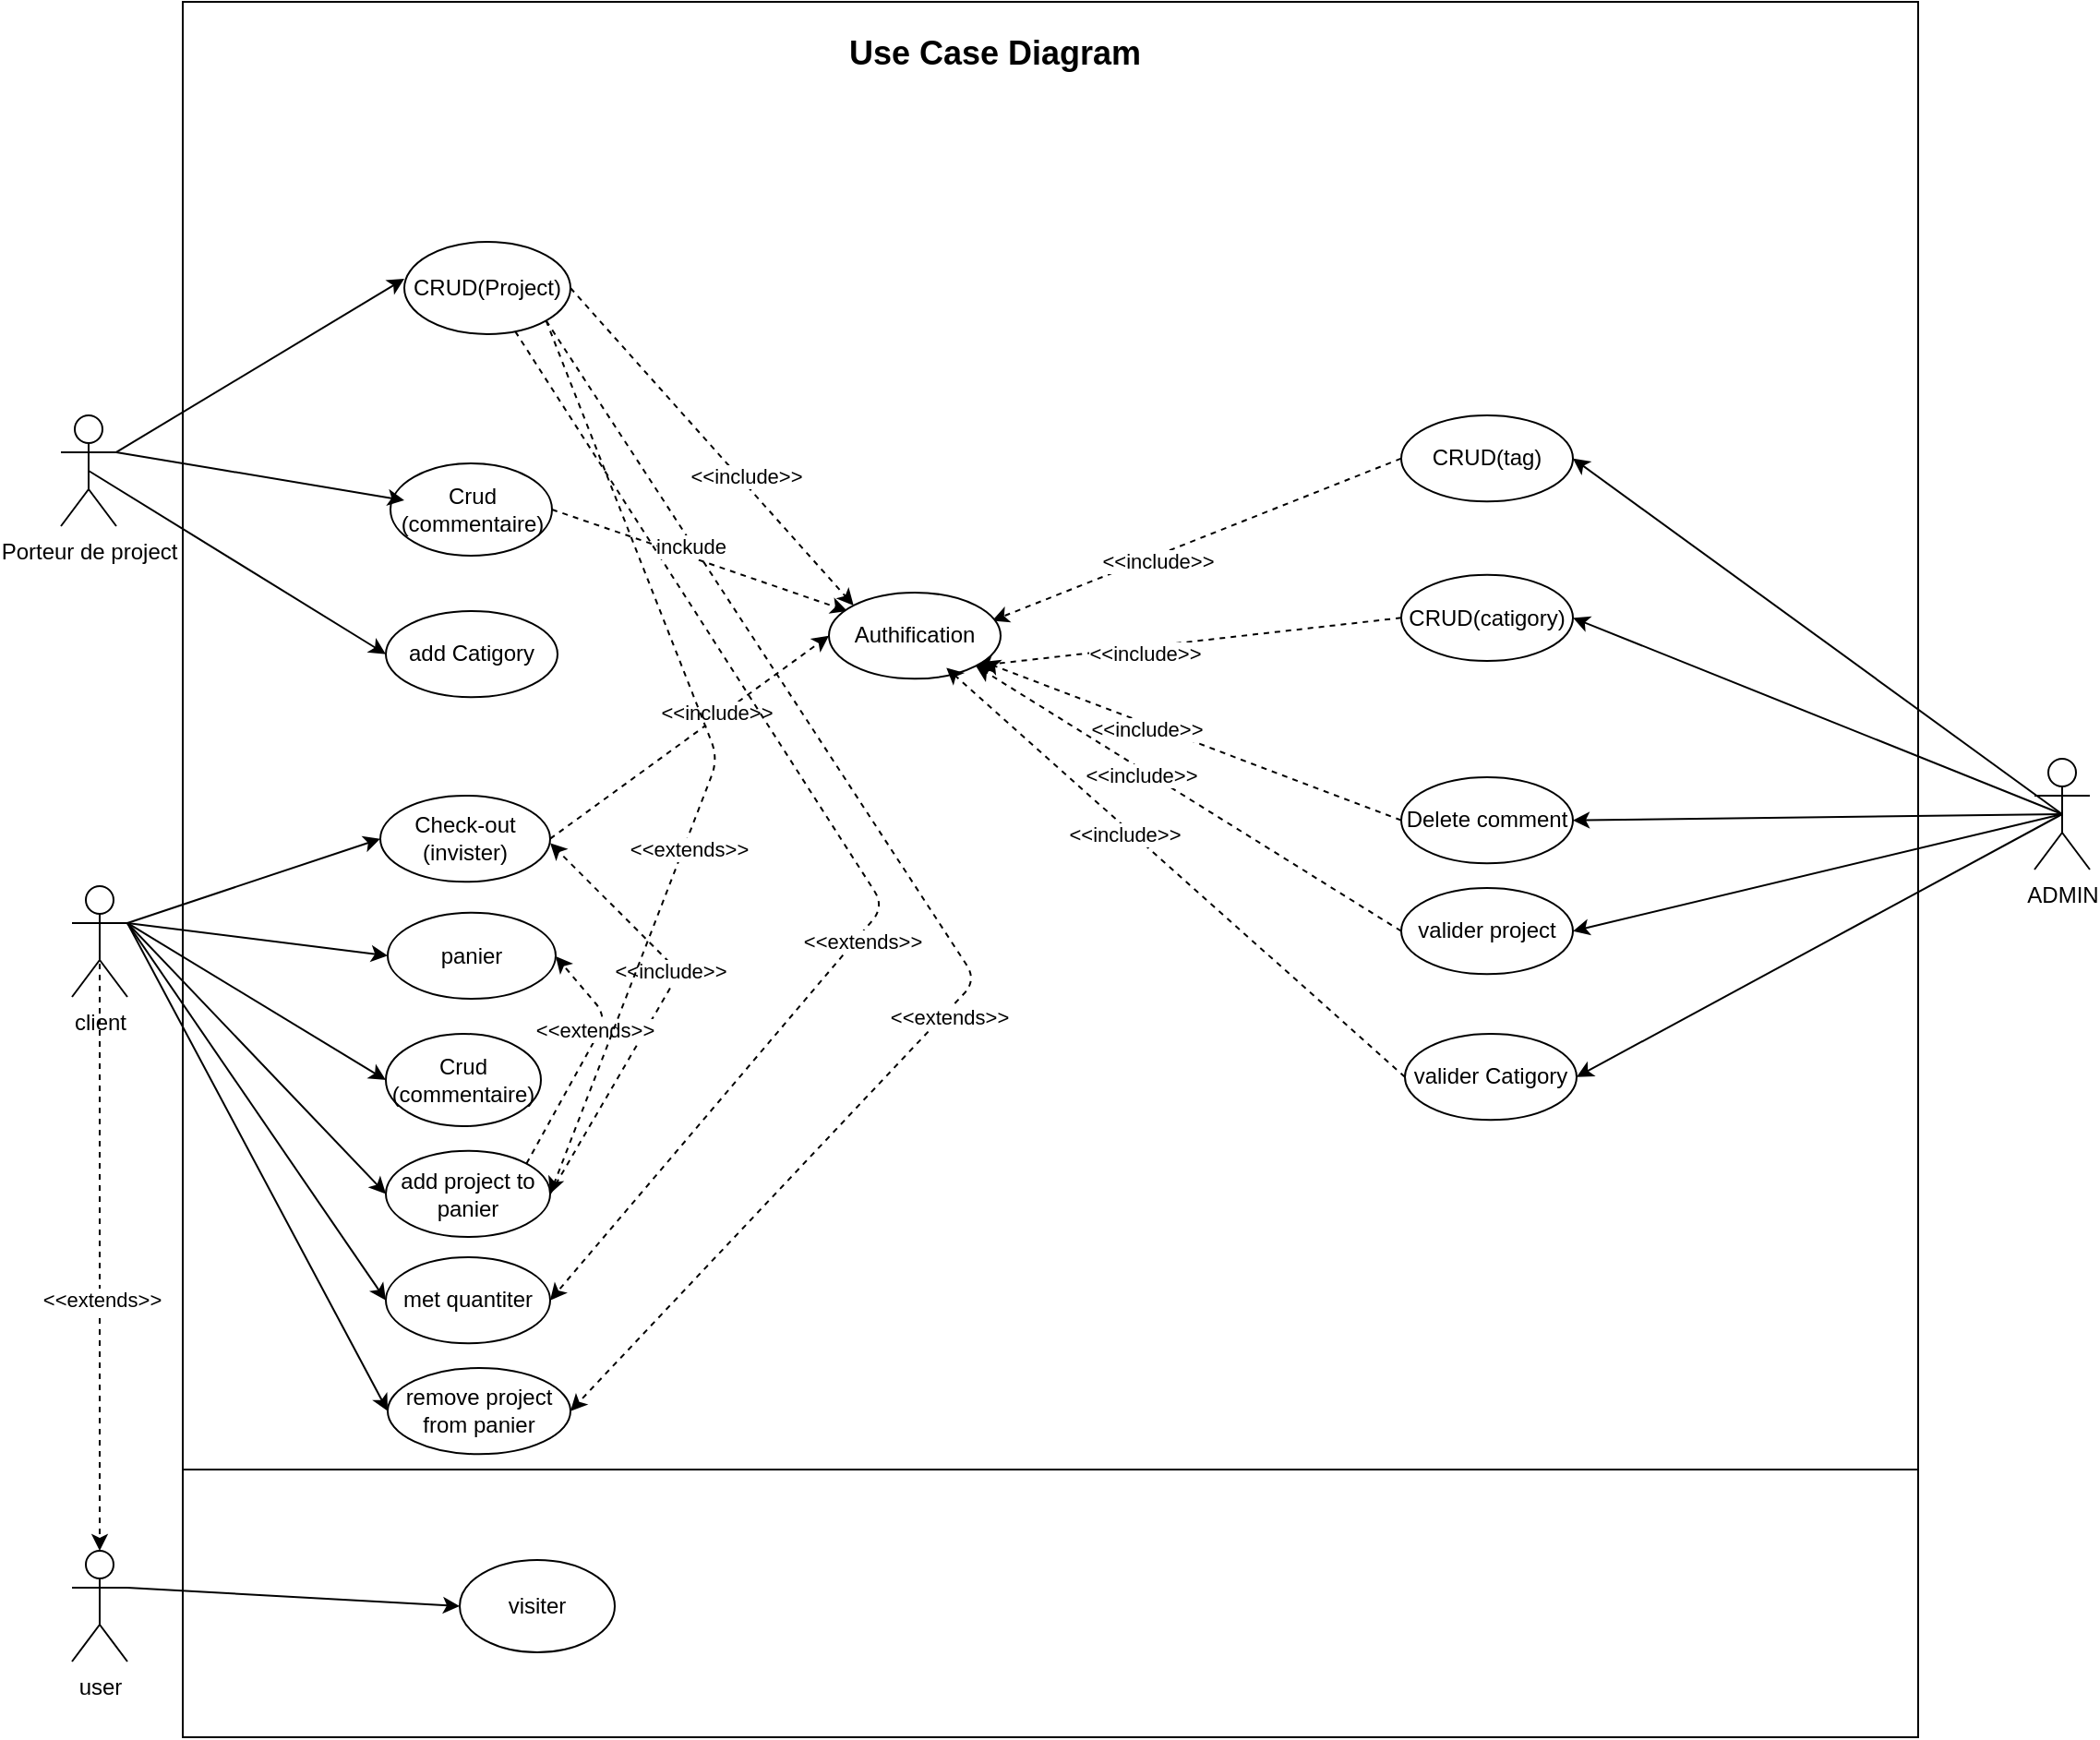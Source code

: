 <mxfile version="14.6.13" type="device"><diagram id="6EIHZ4CI5V96pnQRmUR0" name="Page-1"><mxGraphModel dx="1024" dy="1761" grid="1" gridSize="10" guides="1" tooltips="1" connect="1" arrows="1" fold="1" page="1" pageScale="1" pageWidth="827" pageHeight="1169" math="0" shadow="0"><root><mxCell id="0"/><mxCell id="1" parent="0"/><mxCell id="tO5PJunZzGXeMJ4OvxbM-1" value="&lt;span style=&quot;color: rgba(0 , 0 , 0 , 0) ; font-family: monospace ; font-size: 0px&quot;&gt;%3CmxGraphModel%3E%3Croot%3E%3CmxCell%20id%3D%220%22%2F%3E%3CmxCell%20id%3D%221%22%20parent%3D%220%22%2F%3E%3CmxCell%20id%3D%222%22%20value%3D%22Check-out%22%20style%3D%22ellipse%3BwhiteSpace%3Dwrap%3Bhtml%3D1%3B%22%20vertex%3D%221%22%20parent%3D%221%22%3E%3CmxGeometry%20x%3D%22260%22%20y%3D%2283.33%22%20width%3D%2292%22%20height%3D%2246.67%22%20as%3D%22geometry%22%2F%3E%3C%2FmxCell%3E%3CmxCell%20id%3D%223%22%20value%3D%22panier%22%20style%3D%22ellipse%3BwhiteSpace%3Dwrap%3Bhtml%3D1%3B%22%20vertex%3D%221%22%20parent%3D%221%22%3E%3CmxGeometry%20x%3D%22260%22%20y%3D%22160.0%22%20width%3D%2291%22%20height%3D%2246.67%22%20as%3D%22geometry%22%2F%3E%3C%2FmxCell%3E%3CmxCell%20id%3D%224%22%20value%3D%22met%20quantiter%22%20style%3D%22ellipse%3BwhiteSpace%3Dwrap%3Bhtml%3D1%3B%22%20vertex%3D%221%22%20parent%3D%221%22%3E%3CmxGeometry%20x%3D%22270%22%20y%3D%22300%22%20width%3D%2289%22%20height%3D%2246.67%22%20as%3D%22geometry%22%2F%3E%3C%2FmxCell%3E%3CmxCell%20id%3D%225%22%20value%3D%22add%20product%20to%20panier%22%20style%3D%22ellipse%3BwhiteSpace%3Dwrap%3Bhtml%3D1%3B%22%20vertex%3D%221%22%20parent%3D%221%22%3E%3CmxGeometry%20x%3D%22270%22%20y%3D%22240%22%20width%3D%2289%22%20height%3D%2246.67%22%20as%3D%22geometry%22%2F%3E%3C%2FmxCell%3E%3CmxCell%20id%3D%226%22%20value%3D%22remove%20product%20from%20panier%22%20style%3D%22ellipse%3BwhiteSpace%3Dwrap%3Bhtml%3D1%3B%22%20vertex%3D%221%22%20parent%3D%221%22%3E%3CmxGeometry%20x%3D%22260%22%20y%3D%22360%22%20width%3D%2299%22%20height%3D%2246.67%22%20as%3D%22geometry%22%2F%3E%3C%2FmxCell%3E%3C%2Froot%3E%3C%2FmxGraphModel%3E&lt;/span&gt;" style="whiteSpace=wrap;html=1;aspect=fixed;" parent="1" vertex="1"><mxGeometry x="180" y="-200" width="940" height="940" as="geometry"/></mxCell><mxCell id="tO5PJunZzGXeMJ4OvxbM-2" value="Porteur de project" style="shape=umlActor;verticalLabelPosition=bottom;verticalAlign=top;html=1;outlineConnect=0;" parent="1" vertex="1"><mxGeometry x="114" y="24" width="30" height="60" as="geometry"/></mxCell><mxCell id="tO5PJunZzGXeMJ4OvxbM-3" value="client" style="shape=umlActor;verticalLabelPosition=bottom;verticalAlign=top;html=1;outlineConnect=0;" parent="1" vertex="1"><mxGeometry x="120" y="279" width="30" height="60" as="geometry"/></mxCell><mxCell id="tO5PJunZzGXeMJ4OvxbM-4" value="user" style="shape=umlActor;verticalLabelPosition=bottom;verticalAlign=top;html=1;outlineConnect=0;" parent="1" vertex="1"><mxGeometry x="120" y="639" width="30" height="60" as="geometry"/></mxCell><mxCell id="tO5PJunZzGXeMJ4OvxbM-17" value="" style="endArrow=classic;html=1;exitX=0;exitY=0.5;exitDx=0;exitDy=0;entryX=0.951;entryY=0.326;entryDx=0;entryDy=0;dashed=1;entryPerimeter=0;" parent="1" source="tO5PJunZzGXeMJ4OvxbM-115" target="tO5PJunZzGXeMJ4OvxbM-71" edge="1"><mxGeometry width="50" height="50" relative="1" as="geometry"><mxPoint x="660.0" y="-26.335" as="sourcePoint"/><mxPoint x="793.0" y="13.665" as="targetPoint"/></mxGeometry></mxCell><mxCell id="tO5PJunZzGXeMJ4OvxbM-18" value="&amp;lt;&amp;lt;include&amp;gt;&amp;gt;" style="edgeLabel;html=1;align=center;verticalAlign=middle;resizable=0;points=[];" parent="tO5PJunZzGXeMJ4OvxbM-17" vertex="1" connectable="0"><mxGeometry x="0.208" y="3" relative="1" as="geometry"><mxPoint as="offset"/></mxGeometry></mxCell><mxCell id="tO5PJunZzGXeMJ4OvxbM-25" value="" style="endArrow=classic;html=1;exitX=1;exitY=0.5;exitDx=0;exitDy=0;dashed=1;" parent="1" source="tO5PJunZzGXeMJ4OvxbM-99" edge="1"><mxGeometry width="50" height="50" relative="1" as="geometry"><mxPoint x="352.0" y="106.665" as="sourcePoint"/><mxPoint x="540" y="130" as="targetPoint"/><Array as="points"/></mxGeometry></mxCell><mxCell id="tO5PJunZzGXeMJ4OvxbM-40" value="" style="endArrow=none;html=1;exitX=0;exitY=0.75;exitDx=0;exitDy=0;entryX=1;entryY=0.75;entryDx=0;entryDy=0;" parent="1" edge="1"><mxGeometry width="50" height="50" relative="1" as="geometry"><mxPoint x="180" y="595" as="sourcePoint"/><mxPoint x="1120" y="595" as="targetPoint"/></mxGeometry></mxCell><mxCell id="tO5PJunZzGXeMJ4OvxbM-53" value="Use Case Diagram" style="text;html=1;strokeColor=none;fillColor=none;align=center;verticalAlign=middle;whiteSpace=wrap;rounded=0;fontSize=18;fontStyle=1" parent="1" vertex="1"><mxGeometry x="530" y="-196.67" width="180" height="50" as="geometry"/></mxCell><mxCell id="tO5PJunZzGXeMJ4OvxbM-54" value="" style="endArrow=classic;html=1;exitX=0.5;exitY=0.5;exitDx=0;exitDy=0;exitPerimeter=0;entryX=0.5;entryY=0;entryDx=0;entryDy=0;entryPerimeter=0;dashed=1;" parent="1" source="tO5PJunZzGXeMJ4OvxbM-3" target="tO5PJunZzGXeMJ4OvxbM-4" edge="1"><mxGeometry width="50" height="50" relative="1" as="geometry"><mxPoint x="500" y="440" as="sourcePoint"/><mxPoint x="550" y="390" as="targetPoint"/></mxGeometry></mxCell><mxCell id="tO5PJunZzGXeMJ4OvxbM-55" value="&amp;lt;&amp;lt;extends&amp;gt;&amp;gt;" style="edgeLabel;html=1;align=center;verticalAlign=middle;resizable=0;points=[];" parent="tO5PJunZzGXeMJ4OvxbM-54" vertex="1" connectable="0"><mxGeometry x="0.172" y="1" relative="1" as="geometry"><mxPoint as="offset"/></mxGeometry></mxCell><mxCell id="tO5PJunZzGXeMJ4OvxbM-58" value="ADMIN" style="shape=umlActor;verticalLabelPosition=bottom;verticalAlign=top;html=1;outlineConnect=0;" parent="1" vertex="1"><mxGeometry x="1183" y="210" width="30" height="60" as="geometry"/></mxCell><mxCell id="tO5PJunZzGXeMJ4OvxbM-59" value="visiter" style="ellipse;whiteSpace=wrap;html=1;" parent="1" vertex="1"><mxGeometry x="330" y="644" width="84" height="50" as="geometry"/></mxCell><mxCell id="tO5PJunZzGXeMJ4OvxbM-61" value="" style="endArrow=classic;html=1;exitX=1;exitY=0.333;exitDx=0;exitDy=0;exitPerimeter=0;entryX=0;entryY=0.5;entryDx=0;entryDy=0;" parent="1" source="tO5PJunZzGXeMJ4OvxbM-4" target="tO5PJunZzGXeMJ4OvxbM-59" edge="1"><mxGeometry width="50" height="50" relative="1" as="geometry"><mxPoint x="360" y="404" as="sourcePoint"/><mxPoint x="340" y="669" as="targetPoint"/></mxGeometry></mxCell><mxCell id="tO5PJunZzGXeMJ4OvxbM-62" value="Crud&lt;br&gt;(commentaire)" style="ellipse;whiteSpace=wrap;html=1;" parent="1" vertex="1"><mxGeometry x="290" y="359" width="84" height="50" as="geometry"/></mxCell><mxCell id="tO5PJunZzGXeMJ4OvxbM-66" value="Check-out&lt;br&gt;(invister)" style="ellipse;whiteSpace=wrap;html=1;" parent="1" vertex="1"><mxGeometry x="287" y="230" width="92" height="46.67" as="geometry"/></mxCell><mxCell id="tO5PJunZzGXeMJ4OvxbM-67" value="panier" style="ellipse;whiteSpace=wrap;html=1;" parent="1" vertex="1"><mxGeometry x="291" y="293.33" width="91" height="46.67" as="geometry"/></mxCell><mxCell id="tO5PJunZzGXeMJ4OvxbM-68" value="met quantiter" style="ellipse;whiteSpace=wrap;html=1;" parent="1" vertex="1"><mxGeometry x="290" y="480" width="89" height="46.67" as="geometry"/></mxCell><mxCell id="tO5PJunZzGXeMJ4OvxbM-69" value="add project to panier" style="ellipse;whiteSpace=wrap;html=1;" parent="1" vertex="1"><mxGeometry x="290" y="422.33" width="89" height="46.67" as="geometry"/></mxCell><mxCell id="tO5PJunZzGXeMJ4OvxbM-70" value="remove project from panier" style="ellipse;whiteSpace=wrap;html=1;" parent="1" vertex="1"><mxGeometry x="291" y="540" width="99" height="46.67" as="geometry"/></mxCell><mxCell id="tO5PJunZzGXeMJ4OvxbM-71" value="Authification" style="ellipse;whiteSpace=wrap;html=1;" parent="1" vertex="1"><mxGeometry x="530" y="120" width="93" height="46.67" as="geometry"/></mxCell><mxCell id="tO5PJunZzGXeMJ4OvxbM-72" value="CRUD(catigory)" style="ellipse;whiteSpace=wrap;html=1;" parent="1" vertex="1"><mxGeometry x="840" y="110.33" width="93" height="46.67" as="geometry"/></mxCell><mxCell id="tO5PJunZzGXeMJ4OvxbM-74" value="valider project" style="ellipse;whiteSpace=wrap;html=1;" parent="1" vertex="1"><mxGeometry x="840" y="280" width="93" height="46.67" as="geometry"/></mxCell><mxCell id="tO5PJunZzGXeMJ4OvxbM-75" value="Delete comment" style="ellipse;whiteSpace=wrap;html=1;" parent="1" vertex="1"><mxGeometry x="840" y="220" width="93" height="46.67" as="geometry"/></mxCell><mxCell id="tO5PJunZzGXeMJ4OvxbM-76" value="" style="endArrow=classic;html=1;exitX=0;exitY=0.5;exitDx=0;exitDy=0;entryX=1;entryY=1;entryDx=0;entryDy=0;dashed=1;" parent="1" source="tO5PJunZzGXeMJ4OvxbM-72" target="tO5PJunZzGXeMJ4OvxbM-71" edge="1"><mxGeometry width="50" height="50" relative="1" as="geometry"><mxPoint x="1250" y="220" as="sourcePoint"/><mxPoint x="683.0" y="213.335" as="targetPoint"/></mxGeometry></mxCell><mxCell id="tO5PJunZzGXeMJ4OvxbM-77" value="&amp;lt;&amp;lt;include&amp;gt;&amp;gt;" style="edgeLabel;html=1;align=center;verticalAlign=middle;resizable=0;points=[];" parent="tO5PJunZzGXeMJ4OvxbM-76" vertex="1" connectable="0"><mxGeometry x="0.208" y="3" relative="1" as="geometry"><mxPoint as="offset"/></mxGeometry></mxCell><mxCell id="tO5PJunZzGXeMJ4OvxbM-80" value="" style="endArrow=classic;html=1;exitX=0;exitY=0.5;exitDx=0;exitDy=0;dashed=1;" parent="1" source="tO5PJunZzGXeMJ4OvxbM-75" target="tO5PJunZzGXeMJ4OvxbM-71" edge="1"><mxGeometry width="50" height="50" relative="1" as="geometry"><mxPoint x="850.0" y="199.995" as="sourcePoint"/><mxPoint x="680" y="210" as="targetPoint"/></mxGeometry></mxCell><mxCell id="tO5PJunZzGXeMJ4OvxbM-81" value="&amp;lt;&amp;lt;include&amp;gt;&amp;gt;" style="edgeLabel;html=1;align=center;verticalAlign=middle;resizable=0;points=[];" parent="tO5PJunZzGXeMJ4OvxbM-80" vertex="1" connectable="0"><mxGeometry x="0.208" y="3" relative="1" as="geometry"><mxPoint as="offset"/></mxGeometry></mxCell><mxCell id="tO5PJunZzGXeMJ4OvxbM-82" value="" style="endArrow=classic;html=1;exitX=0;exitY=0.5;exitDx=0;exitDy=0;dashed=1;entryX=1;entryY=1;entryDx=0;entryDy=0;" parent="1" source="tO5PJunZzGXeMJ4OvxbM-74" target="tO5PJunZzGXeMJ4OvxbM-71" edge="1"><mxGeometry width="50" height="50" relative="1" as="geometry"><mxPoint x="860.0" y="209.995" as="sourcePoint"/><mxPoint x="680" y="210" as="targetPoint"/></mxGeometry></mxCell><mxCell id="tO5PJunZzGXeMJ4OvxbM-83" value="&amp;lt;&amp;lt;include&amp;gt;&amp;gt;" style="edgeLabel;html=1;align=center;verticalAlign=middle;resizable=0;points=[];" parent="tO5PJunZzGXeMJ4OvxbM-82" vertex="1" connectable="0"><mxGeometry x="0.208" y="3" relative="1" as="geometry"><mxPoint as="offset"/></mxGeometry></mxCell><mxCell id="tO5PJunZzGXeMJ4OvxbM-84" value="" style="endArrow=classic;html=1;exitX=1;exitY=0.5;exitDx=0;exitDy=0;entryX=0;entryY=0.5;entryDx=0;entryDy=0;dashed=1;" parent="1" source="tO5PJunZzGXeMJ4OvxbM-66" target="tO5PJunZzGXeMJ4OvxbM-71" edge="1"><mxGeometry width="50" height="50" relative="1" as="geometry"><mxPoint x="532.0" y="266.665" as="sourcePoint"/><mxPoint x="590.0" y="213.335" as="targetPoint"/><Array as="points"/></mxGeometry></mxCell><mxCell id="tO5PJunZzGXeMJ4OvxbM-85" value="&amp;lt;&amp;lt;include&amp;gt;&amp;gt;" style="edgeLabel;html=1;align=center;verticalAlign=middle;resizable=0;points=[];" parent="tO5PJunZzGXeMJ4OvxbM-84" vertex="1" connectable="0"><mxGeometry x="0.208" y="3" relative="1" as="geometry"><mxPoint as="offset"/></mxGeometry></mxCell><mxCell id="tO5PJunZzGXeMJ4OvxbM-86" value="" style="endArrow=classic;html=1;exitX=1;exitY=0.5;exitDx=0;exitDy=0;dashed=1;" parent="1" source="tO5PJunZzGXeMJ4OvxbM-69" edge="1"><mxGeometry width="50" height="50" relative="1" as="geometry"><mxPoint x="388.0" y="409.005" as="sourcePoint"/><mxPoint x="379" y="255.67" as="targetPoint"/><Array as="points"><mxPoint x="449" y="325.67"/></Array></mxGeometry></mxCell><mxCell id="tO5PJunZzGXeMJ4OvxbM-87" value="&amp;lt;&amp;lt;include&amp;gt;&amp;gt;" style="edgeLabel;html=1;align=center;verticalAlign=middle;resizable=0;points=[];" parent="tO5PJunZzGXeMJ4OvxbM-86" vertex="1" connectable="0"><mxGeometry x="0.208" y="3" relative="1" as="geometry"><mxPoint as="offset"/></mxGeometry></mxCell><mxCell id="tO5PJunZzGXeMJ4OvxbM-88" value="" style="endArrow=classic;html=1;dashed=1;exitX=1;exitY=0;exitDx=0;exitDy=0;" parent="1" source="tO5PJunZzGXeMJ4OvxbM-69" edge="1"><mxGeometry width="50" height="50" relative="1" as="geometry"><mxPoint x="850.0" y="313.335" as="sourcePoint"/><mxPoint x="382" y="317" as="targetPoint"/><Array as="points"><mxPoint x="410" y="350"/></Array></mxGeometry></mxCell><mxCell id="tO5PJunZzGXeMJ4OvxbM-89" value="&amp;lt;&amp;lt;extends&amp;gt;&amp;gt;" style="edgeLabel;html=1;align=center;verticalAlign=middle;resizable=0;points=[];" parent="tO5PJunZzGXeMJ4OvxbM-88" vertex="1" connectable="0"><mxGeometry x="0.208" y="3" relative="1" as="geometry"><mxPoint as="offset"/></mxGeometry></mxCell><mxCell id="tO5PJunZzGXeMJ4OvxbM-90" value="" style="endArrow=classic;html=1;dashed=1;entryX=1;entryY=0.5;entryDx=0;entryDy=0;exitX=1;exitY=1;exitDx=0;exitDy=0;" parent="1" source="tO5PJunZzGXeMJ4OvxbM-96" target="tO5PJunZzGXeMJ4OvxbM-69" edge="1"><mxGeometry width="50" height="50" relative="1" as="geometry"><mxPoint x="860" y="323" as="sourcePoint"/><mxPoint x="541" y="420" as="targetPoint"/><Array as="points"><mxPoint x="470" y="210"/></Array></mxGeometry></mxCell><mxCell id="tO5PJunZzGXeMJ4OvxbM-91" value="&amp;lt;&amp;lt;extends&amp;gt;&amp;gt;" style="edgeLabel;html=1;align=center;verticalAlign=middle;resizable=0;points=[];" parent="tO5PJunZzGXeMJ4OvxbM-90" vertex="1" connectable="0"><mxGeometry x="0.208" y="3" relative="1" as="geometry"><mxPoint as="offset"/></mxGeometry></mxCell><mxCell id="tO5PJunZzGXeMJ4OvxbM-92" value="" style="endArrow=classic;html=1;dashed=1;entryX=1;entryY=0.5;entryDx=0;entryDy=0;" parent="1" source="tO5PJunZzGXeMJ4OvxbM-96" target="tO5PJunZzGXeMJ4OvxbM-68" edge="1"><mxGeometry width="50" height="50" relative="1" as="geometry"><mxPoint x="870.0" y="333.335" as="sourcePoint"/><mxPoint x="539.0" y="483.335" as="targetPoint"/><Array as="points"><mxPoint x="560" y="290"/></Array></mxGeometry></mxCell><mxCell id="tO5PJunZzGXeMJ4OvxbM-93" value="&amp;lt;&amp;lt;extends&amp;gt;&amp;gt;" style="edgeLabel;html=1;align=center;verticalAlign=middle;resizable=0;points=[];" parent="tO5PJunZzGXeMJ4OvxbM-92" vertex="1" connectable="0"><mxGeometry x="0.208" y="3" relative="1" as="geometry"><mxPoint as="offset"/></mxGeometry></mxCell><mxCell id="tO5PJunZzGXeMJ4OvxbM-94" value="" style="endArrow=classic;html=1;exitX=1;exitY=1;exitDx=0;exitDy=0;dashed=1;entryX=1;entryY=0.5;entryDx=0;entryDy=0;" parent="1" source="tO5PJunZzGXeMJ4OvxbM-96" target="tO5PJunZzGXeMJ4OvxbM-70" edge="1"><mxGeometry width="50" height="50" relative="1" as="geometry"><mxPoint x="880.0" y="343.335" as="sourcePoint"/><mxPoint x="540" y="540" as="targetPoint"/><Array as="points"><mxPoint x="610" y="330"/></Array></mxGeometry></mxCell><mxCell id="tO5PJunZzGXeMJ4OvxbM-95" value="&amp;lt;&amp;lt;extends&amp;gt;&amp;gt;" style="edgeLabel;html=1;align=center;verticalAlign=middle;resizable=0;points=[];" parent="tO5PJunZzGXeMJ4OvxbM-94" vertex="1" connectable="0"><mxGeometry x="0.208" y="3" relative="1" as="geometry"><mxPoint as="offset"/></mxGeometry></mxCell><mxCell id="6VbHhYwSUB9p5tVVFyy8-1" value="inckude" style="edgeLabel;html=1;align=center;verticalAlign=middle;resizable=0;points=[];" parent="tO5PJunZzGXeMJ4OvxbM-94" vertex="1" connectable="0"><mxGeometry x="-0.612" y="-2" relative="1" as="geometry"><mxPoint as="offset"/></mxGeometry></mxCell><mxCell id="tO5PJunZzGXeMJ4OvxbM-96" value="&lt;span&gt;CRUD(Project)&lt;/span&gt;" style="ellipse;whiteSpace=wrap;html=1;" parent="1" vertex="1"><mxGeometry x="300" y="-70" width="90" height="50" as="geometry"/></mxCell><mxCell id="tO5PJunZzGXeMJ4OvxbM-97" value="" style="endArrow=classic;html=1;exitX=1;exitY=0.5;exitDx=0;exitDy=0;entryX=0;entryY=0;entryDx=0;entryDy=0;dashed=1;" parent="1" source="tO5PJunZzGXeMJ4OvxbM-96" target="tO5PJunZzGXeMJ4OvxbM-71" edge="1"><mxGeometry width="50" height="50" relative="1" as="geometry"><mxPoint x="389.0" y="263.335" as="sourcePoint"/><mxPoint x="540.0" y="153.335" as="targetPoint"/><Array as="points"/></mxGeometry></mxCell><mxCell id="tO5PJunZzGXeMJ4OvxbM-98" value="&amp;lt;&amp;lt;include&amp;gt;&amp;gt;" style="edgeLabel;html=1;align=center;verticalAlign=middle;resizable=0;points=[];" parent="tO5PJunZzGXeMJ4OvxbM-97" vertex="1" connectable="0"><mxGeometry x="0.208" y="3" relative="1" as="geometry"><mxPoint as="offset"/></mxGeometry></mxCell><mxCell id="tO5PJunZzGXeMJ4OvxbM-99" value="Crud&lt;br&gt;(commentaire)" style="ellipse;whiteSpace=wrap;html=1;" parent="1" vertex="1"><mxGeometry x="292.5" y="50" width="87.5" height="50" as="geometry"/></mxCell><mxCell id="tO5PJunZzGXeMJ4OvxbM-100" value="" style="endArrow=classic;html=1;exitX=1;exitY=0.333;exitDx=0;exitDy=0;exitPerimeter=0;entryX=0;entryY=0.5;entryDx=0;entryDy=0;" parent="1" source="tO5PJunZzGXeMJ4OvxbM-3" target="tO5PJunZzGXeMJ4OvxbM-66" edge="1"><mxGeometry width="50" height="50" relative="1" as="geometry"><mxPoint x="160" y="669" as="sourcePoint"/><mxPoint x="352.235" y="696.638" as="targetPoint"/></mxGeometry></mxCell><mxCell id="tO5PJunZzGXeMJ4OvxbM-101" value="" style="endArrow=classic;html=1;exitX=1;exitY=0.333;exitDx=0;exitDy=0;exitPerimeter=0;entryX=0;entryY=0.5;entryDx=0;entryDy=0;" parent="1" source="tO5PJunZzGXeMJ4OvxbM-3" target="tO5PJunZzGXeMJ4OvxbM-67" edge="1"><mxGeometry width="50" height="50" relative="1" as="geometry"><mxPoint x="160" y="309" as="sourcePoint"/><mxPoint x="297.0" y="263.335" as="targetPoint"/></mxGeometry></mxCell><mxCell id="tO5PJunZzGXeMJ4OvxbM-102" value="" style="endArrow=classic;html=1;exitX=1;exitY=0.333;exitDx=0;exitDy=0;exitPerimeter=0;entryX=0;entryY=0.5;entryDx=0;entryDy=0;" parent="1" source="tO5PJunZzGXeMJ4OvxbM-3" target="tO5PJunZzGXeMJ4OvxbM-62" edge="1"><mxGeometry width="50" height="50" relative="1" as="geometry"><mxPoint x="170" y="319" as="sourcePoint"/><mxPoint x="307.0" y="273.335" as="targetPoint"/></mxGeometry></mxCell><mxCell id="tO5PJunZzGXeMJ4OvxbM-103" value="" style="endArrow=classic;html=1;exitX=1;exitY=0.333;exitDx=0;exitDy=0;exitPerimeter=0;entryX=0;entryY=0.5;entryDx=0;entryDy=0;" parent="1" source="tO5PJunZzGXeMJ4OvxbM-3" target="tO5PJunZzGXeMJ4OvxbM-69" edge="1"><mxGeometry width="50" height="50" relative="1" as="geometry"><mxPoint x="180" y="329" as="sourcePoint"/><mxPoint x="317.0" y="283.335" as="targetPoint"/></mxGeometry></mxCell><mxCell id="tO5PJunZzGXeMJ4OvxbM-104" value="" style="endArrow=classic;html=1;exitX=1;exitY=0.333;exitDx=0;exitDy=0;exitPerimeter=0;entryX=0;entryY=0.5;entryDx=0;entryDy=0;" parent="1" source="tO5PJunZzGXeMJ4OvxbM-3" target="tO5PJunZzGXeMJ4OvxbM-68" edge="1"><mxGeometry width="50" height="50" relative="1" as="geometry"><mxPoint x="190" y="339" as="sourcePoint"/><mxPoint x="327.0" y="293.335" as="targetPoint"/></mxGeometry></mxCell><mxCell id="tO5PJunZzGXeMJ4OvxbM-105" value="" style="endArrow=classic;html=1;exitX=1;exitY=0.333;exitDx=0;exitDy=0;exitPerimeter=0;entryX=0;entryY=0.5;entryDx=0;entryDy=0;" parent="1" source="tO5PJunZzGXeMJ4OvxbM-3" target="tO5PJunZzGXeMJ4OvxbM-70" edge="1"><mxGeometry width="50" height="50" relative="1" as="geometry"><mxPoint x="200" y="349" as="sourcePoint"/><mxPoint x="337.0" y="303.335" as="targetPoint"/></mxGeometry></mxCell><mxCell id="tO5PJunZzGXeMJ4OvxbM-106" value="" style="endArrow=classic;html=1;exitX=1;exitY=0.333;exitDx=0;exitDy=0;exitPerimeter=0;" parent="1" source="tO5PJunZzGXeMJ4OvxbM-2" edge="1"><mxGeometry width="50" height="50" relative="1" as="geometry"><mxPoint x="210" y="359" as="sourcePoint"/><mxPoint x="300" y="-50" as="targetPoint"/></mxGeometry></mxCell><mxCell id="tO5PJunZzGXeMJ4OvxbM-107" value="" style="endArrow=classic;html=1;exitX=1;exitY=0.333;exitDx=0;exitDy=0;exitPerimeter=0;" parent="1" source="tO5PJunZzGXeMJ4OvxbM-2" edge="1"><mxGeometry width="50" height="50" relative="1" as="geometry"><mxPoint x="220" y="369" as="sourcePoint"/><mxPoint x="300" y="70" as="targetPoint"/></mxGeometry></mxCell><mxCell id="tO5PJunZzGXeMJ4OvxbM-108" value="" style="endArrow=classic;html=1;exitX=0.5;exitY=0.5;exitDx=0;exitDy=0;exitPerimeter=0;entryX=1;entryY=0.5;entryDx=0;entryDy=0;" parent="1" source="tO5PJunZzGXeMJ4OvxbM-58" target="tO5PJunZzGXeMJ4OvxbM-72" edge="1"><mxGeometry width="50" height="50" relative="1" as="geometry"><mxPoint x="230" y="379" as="sourcePoint"/><mxPoint x="367.0" y="333.335" as="targetPoint"/></mxGeometry></mxCell><mxCell id="tO5PJunZzGXeMJ4OvxbM-109" value="" style="endArrow=classic;html=1;exitX=0.5;exitY=0.5;exitDx=0;exitDy=0;exitPerimeter=0;entryX=1;entryY=0.5;entryDx=0;entryDy=0;" parent="1" source="tO5PJunZzGXeMJ4OvxbM-58" target="tO5PJunZzGXeMJ4OvxbM-75" edge="1"><mxGeometry width="50" height="50" relative="1" as="geometry"><mxPoint x="240" y="389" as="sourcePoint"/><mxPoint x="377.0" y="343.335" as="targetPoint"/></mxGeometry></mxCell><mxCell id="tO5PJunZzGXeMJ4OvxbM-110" value="" style="endArrow=classic;html=1;exitX=0.5;exitY=0.5;exitDx=0;exitDy=0;exitPerimeter=0;entryX=1;entryY=0.5;entryDx=0;entryDy=0;" parent="1" source="tO5PJunZzGXeMJ4OvxbM-58" target="tO5PJunZzGXeMJ4OvxbM-74" edge="1"><mxGeometry width="50" height="50" relative="1" as="geometry"><mxPoint x="250" y="399" as="sourcePoint"/><mxPoint x="387.0" y="353.335" as="targetPoint"/></mxGeometry></mxCell><mxCell id="tO5PJunZzGXeMJ4OvxbM-115" value="CRUD(tag)" style="ellipse;whiteSpace=wrap;html=1;" parent="1" vertex="1"><mxGeometry x="840" y="24" width="93" height="46.67" as="geometry"/></mxCell><mxCell id="tO5PJunZzGXeMJ4OvxbM-116" value="" style="endArrow=classic;html=1;exitX=0.5;exitY=0.5;exitDx=0;exitDy=0;exitPerimeter=0;entryX=1;entryY=0.5;entryDx=0;entryDy=0;" parent="1" source="tO5PJunZzGXeMJ4OvxbM-58" target="tO5PJunZzGXeMJ4OvxbM-115" edge="1"><mxGeometry width="50" height="50" relative="1" as="geometry"><mxPoint x="1208" y="250" as="sourcePoint"/><mxPoint x="943.0" y="143.665" as="targetPoint"/></mxGeometry></mxCell><mxCell id="dUx0ilrB-zP7KfVTr6Ql-1" value="valider Catigory" style="ellipse;whiteSpace=wrap;html=1;" vertex="1" parent="1"><mxGeometry x="842" y="359" width="93" height="46.67" as="geometry"/></mxCell><mxCell id="dUx0ilrB-zP7KfVTr6Ql-2" value="" style="endArrow=classic;html=1;exitX=0.5;exitY=0.5;exitDx=0;exitDy=0;exitPerimeter=0;entryX=1;entryY=0.5;entryDx=0;entryDy=0;" edge="1" parent="1" source="tO5PJunZzGXeMJ4OvxbM-58" target="dUx0ilrB-zP7KfVTr6Ql-1"><mxGeometry width="50" height="50" relative="1" as="geometry"><mxPoint x="1208" y="250" as="sourcePoint"/><mxPoint x="943.0" y="313.335" as="targetPoint"/></mxGeometry></mxCell><mxCell id="dUx0ilrB-zP7KfVTr6Ql-3" value="add Catigory" style="ellipse;whiteSpace=wrap;html=1;" vertex="1" parent="1"><mxGeometry x="290" y="130" width="93" height="46.67" as="geometry"/></mxCell><mxCell id="dUx0ilrB-zP7KfVTr6Ql-4" value="" style="endArrow=classic;html=1;entryX=0;entryY=0.5;entryDx=0;entryDy=0;exitX=0.5;exitY=0.5;exitDx=0;exitDy=0;exitPerimeter=0;" edge="1" parent="1" source="tO5PJunZzGXeMJ4OvxbM-2" target="dUx0ilrB-zP7KfVTr6Ql-3"><mxGeometry width="50" height="50" relative="1" as="geometry"><mxPoint x="140" y="40" as="sourcePoint"/><mxPoint x="310" y="80" as="targetPoint"/></mxGeometry></mxCell><mxCell id="dUx0ilrB-zP7KfVTr6Ql-5" value="" style="endArrow=classic;html=1;exitX=0;exitY=0.5;exitDx=0;exitDy=0;dashed=1;entryX=0.684;entryY=0.874;entryDx=0;entryDy=0;entryPerimeter=0;" edge="1" parent="1" source="dUx0ilrB-zP7KfVTr6Ql-1" target="tO5PJunZzGXeMJ4OvxbM-71"><mxGeometry width="50" height="50" relative="1" as="geometry"><mxPoint x="850.0" y="313.335" as="sourcePoint"/><mxPoint x="619.44" y="169.805" as="targetPoint"/></mxGeometry></mxCell><mxCell id="dUx0ilrB-zP7KfVTr6Ql-6" value="&amp;lt;&amp;lt;include&amp;gt;&amp;gt;" style="edgeLabel;html=1;align=center;verticalAlign=middle;resizable=0;points=[];" vertex="1" connectable="0" parent="dUx0ilrB-zP7KfVTr6Ql-5"><mxGeometry x="0.208" y="3" relative="1" as="geometry"><mxPoint as="offset"/></mxGeometry></mxCell></root></mxGraphModel></diagram></mxfile>